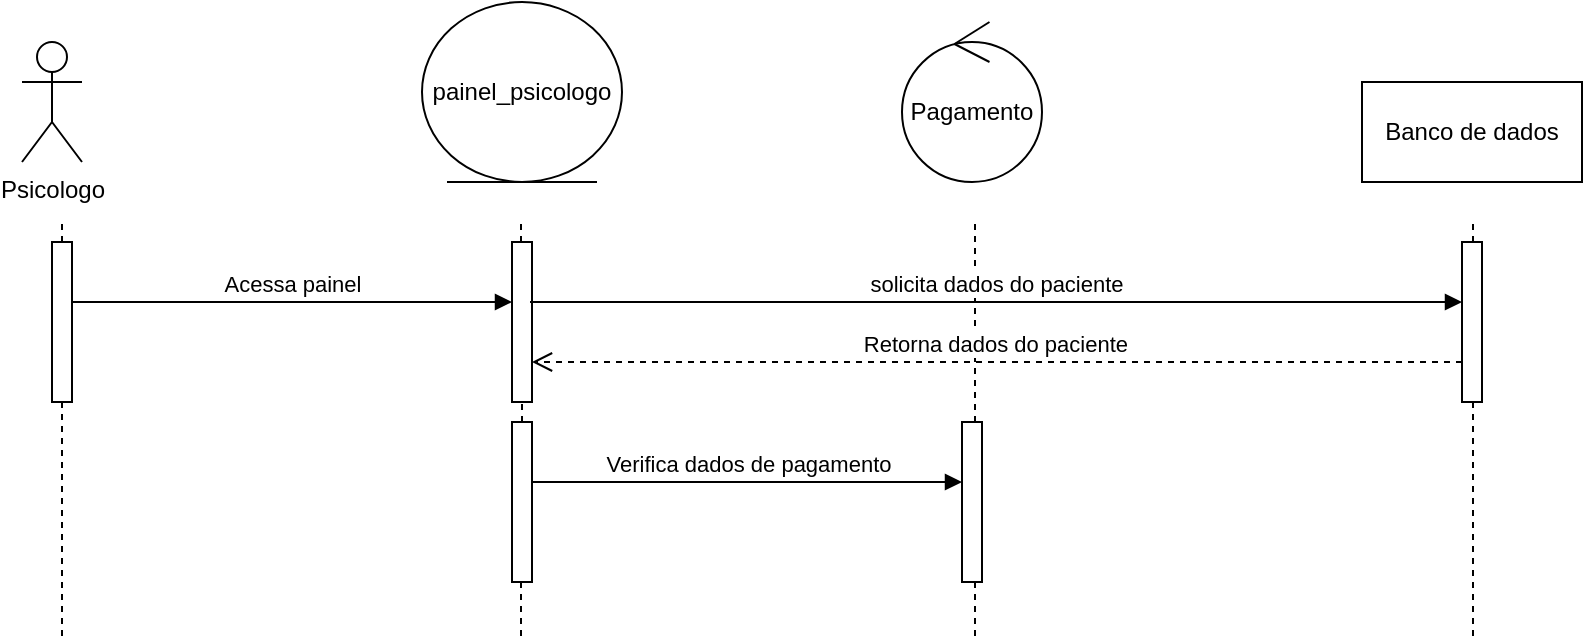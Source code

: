 <mxfile version="24.4.10" type="github">
  <diagram name="Página-1" id="ntQvPDr1d3oY-3dvAQGr">
    <mxGraphModel dx="880" dy="472" grid="1" gridSize="10" guides="1" tooltips="1" connect="1" arrows="1" fold="1" page="1" pageScale="1" pageWidth="827" pageHeight="1169" math="0" shadow="0">
      <root>
        <mxCell id="0" />
        <mxCell id="1" parent="0" />
        <mxCell id="KgxUwFuM-pQbP8eX5ghl-1" value="painel_psicologo" style="ellipse;shape=umlEntity;whiteSpace=wrap;html=1;" vertex="1" parent="1">
          <mxGeometry x="280" y="190" width="100" height="90" as="geometry" />
        </mxCell>
        <mxCell id="KgxUwFuM-pQbP8eX5ghl-2" value="Psicologo" style="shape=umlActor;verticalLabelPosition=bottom;verticalAlign=top;html=1;" vertex="1" parent="1">
          <mxGeometry x="80" y="210" width="30" height="60" as="geometry" />
        </mxCell>
        <mxCell id="KgxUwFuM-pQbP8eX5ghl-3" value="Pagamento" style="ellipse;shape=umlControl;whiteSpace=wrap;html=1;" vertex="1" parent="1">
          <mxGeometry x="520" y="200" width="70" height="80" as="geometry" />
        </mxCell>
        <mxCell id="KgxUwFuM-pQbP8eX5ghl-4" value="Banco de dados" style="html=1;whiteSpace=wrap;" vertex="1" parent="1">
          <mxGeometry x="750" y="230" width="110" height="50" as="geometry" />
        </mxCell>
        <mxCell id="KgxUwFuM-pQbP8eX5ghl-6" value="" style="endArrow=none;dashed=1;html=1;rounded=0;" edge="1" parent="1" source="KgxUwFuM-pQbP8eX5ghl-11">
          <mxGeometry width="50" height="50" relative="1" as="geometry">
            <mxPoint x="100" y="507" as="sourcePoint" />
            <mxPoint x="100" y="300" as="targetPoint" />
          </mxGeometry>
        </mxCell>
        <mxCell id="KgxUwFuM-pQbP8eX5ghl-7" value="" style="endArrow=none;dashed=1;html=1;rounded=0;" edge="1" parent="1" source="KgxUwFuM-pQbP8eX5ghl-13">
          <mxGeometry width="50" height="50" relative="1" as="geometry">
            <mxPoint x="329.5" y="507" as="sourcePoint" />
            <mxPoint x="329.5" y="300" as="targetPoint" />
          </mxGeometry>
        </mxCell>
        <mxCell id="KgxUwFuM-pQbP8eX5ghl-8" value="" style="endArrow=none;dashed=1;html=1;rounded=0;" edge="1" parent="1" source="KgxUwFuM-pQbP8eX5ghl-15">
          <mxGeometry width="50" height="50" relative="1" as="geometry">
            <mxPoint x="556.5" y="507" as="sourcePoint" />
            <mxPoint x="556.5" y="300" as="targetPoint" />
          </mxGeometry>
        </mxCell>
        <mxCell id="KgxUwFuM-pQbP8eX5ghl-9" value="" style="endArrow=none;dashed=1;html=1;rounded=0;" edge="1" parent="1" source="KgxUwFuM-pQbP8eX5ghl-17">
          <mxGeometry width="50" height="50" relative="1" as="geometry">
            <mxPoint x="805.5" y="507" as="sourcePoint" />
            <mxPoint x="805.5" y="300" as="targetPoint" />
          </mxGeometry>
        </mxCell>
        <mxCell id="KgxUwFuM-pQbP8eX5ghl-12" value="" style="endArrow=none;dashed=1;html=1;rounded=0;" edge="1" parent="1" target="KgxUwFuM-pQbP8eX5ghl-11">
          <mxGeometry width="50" height="50" relative="1" as="geometry">
            <mxPoint x="100" y="507" as="sourcePoint" />
            <mxPoint x="100" y="300" as="targetPoint" />
          </mxGeometry>
        </mxCell>
        <mxCell id="KgxUwFuM-pQbP8eX5ghl-11" value="" style="html=1;points=[[0,0,0,0,5],[0,1,0,0,-5],[1,0,0,0,5],[1,1,0,0,-5]];perimeter=orthogonalPerimeter;outlineConnect=0;targetShapes=umlLifeline;portConstraint=eastwest;newEdgeStyle={&quot;curved&quot;:0,&quot;rounded&quot;:0};" vertex="1" parent="1">
          <mxGeometry x="95" y="310" width="10" height="80" as="geometry" />
        </mxCell>
        <mxCell id="KgxUwFuM-pQbP8eX5ghl-14" value="" style="endArrow=none;dashed=1;html=1;rounded=0;" edge="1" parent="1" source="KgxUwFuM-pQbP8eX5ghl-21" target="KgxUwFuM-pQbP8eX5ghl-13">
          <mxGeometry width="50" height="50" relative="1" as="geometry">
            <mxPoint x="329.5" y="507" as="sourcePoint" />
            <mxPoint x="329.5" y="300" as="targetPoint" />
          </mxGeometry>
        </mxCell>
        <mxCell id="KgxUwFuM-pQbP8eX5ghl-13" value="" style="html=1;points=[[0,0,0,0,5],[0,1,0,0,-5],[1,0,0,0,5],[1,1,0,0,-5]];perimeter=orthogonalPerimeter;outlineConnect=0;targetShapes=umlLifeline;portConstraint=eastwest;newEdgeStyle={&quot;curved&quot;:0,&quot;rounded&quot;:0};" vertex="1" parent="1">
          <mxGeometry x="325" y="310" width="10" height="80" as="geometry" />
        </mxCell>
        <mxCell id="KgxUwFuM-pQbP8eX5ghl-16" value="" style="endArrow=none;dashed=1;html=1;rounded=0;" edge="1" parent="1" target="KgxUwFuM-pQbP8eX5ghl-15">
          <mxGeometry width="50" height="50" relative="1" as="geometry">
            <mxPoint x="556.5" y="507" as="sourcePoint" />
            <mxPoint x="556.5" y="300" as="targetPoint" />
          </mxGeometry>
        </mxCell>
        <mxCell id="KgxUwFuM-pQbP8eX5ghl-15" value="" style="html=1;points=[[0,0,0,0,5],[0,1,0,0,-5],[1,0,0,0,5],[1,1,0,0,-5]];perimeter=orthogonalPerimeter;outlineConnect=0;targetShapes=umlLifeline;portConstraint=eastwest;newEdgeStyle={&quot;curved&quot;:0,&quot;rounded&quot;:0};" vertex="1" parent="1">
          <mxGeometry x="550" y="400" width="10" height="80" as="geometry" />
        </mxCell>
        <mxCell id="KgxUwFuM-pQbP8eX5ghl-18" value="" style="endArrow=none;dashed=1;html=1;rounded=0;" edge="1" parent="1" target="KgxUwFuM-pQbP8eX5ghl-17">
          <mxGeometry width="50" height="50" relative="1" as="geometry">
            <mxPoint x="805.5" y="507" as="sourcePoint" />
            <mxPoint x="805.5" y="300" as="targetPoint" />
          </mxGeometry>
        </mxCell>
        <mxCell id="KgxUwFuM-pQbP8eX5ghl-17" value="" style="html=1;points=[[0,0,0,0,5],[0,1,0,0,-5],[1,0,0,0,5],[1,1,0,0,-5]];perimeter=orthogonalPerimeter;outlineConnect=0;targetShapes=umlLifeline;portConstraint=eastwest;newEdgeStyle={&quot;curved&quot;:0,&quot;rounded&quot;:0};" vertex="1" parent="1">
          <mxGeometry x="800" y="310" width="10" height="80" as="geometry" />
        </mxCell>
        <mxCell id="KgxUwFuM-pQbP8eX5ghl-19" value="Acessa painel" style="html=1;verticalAlign=bottom;endArrow=block;curved=0;rounded=0;" edge="1" parent="1" target="KgxUwFuM-pQbP8eX5ghl-13">
          <mxGeometry width="80" relative="1" as="geometry">
            <mxPoint x="105" y="340" as="sourcePoint" />
            <mxPoint x="185" y="340" as="targetPoint" />
          </mxGeometry>
        </mxCell>
        <mxCell id="KgxUwFuM-pQbP8eX5ghl-20" value="solicita dados do paciente" style="html=1;verticalAlign=bottom;endArrow=block;curved=0;rounded=0;" edge="1" parent="1" target="KgxUwFuM-pQbP8eX5ghl-17">
          <mxGeometry width="80" relative="1" as="geometry">
            <mxPoint x="334" y="340" as="sourcePoint" />
            <mxPoint x="414" y="340" as="targetPoint" />
          </mxGeometry>
        </mxCell>
        <mxCell id="KgxUwFuM-pQbP8eX5ghl-22" value="" style="endArrow=none;dashed=1;html=1;rounded=0;" edge="1" parent="1" target="KgxUwFuM-pQbP8eX5ghl-21">
          <mxGeometry width="50" height="50" relative="1" as="geometry">
            <mxPoint x="329.5" y="507" as="sourcePoint" />
            <mxPoint x="330" y="390" as="targetPoint" />
          </mxGeometry>
        </mxCell>
        <mxCell id="KgxUwFuM-pQbP8eX5ghl-21" value="" style="html=1;points=[[0,0,0,0,5],[0,1,0,0,-5],[1,0,0,0,5],[1,1,0,0,-5]];perimeter=orthogonalPerimeter;outlineConnect=0;targetShapes=umlLifeline;portConstraint=eastwest;newEdgeStyle={&quot;curved&quot;:0,&quot;rounded&quot;:0};" vertex="1" parent="1">
          <mxGeometry x="325" y="400" width="10" height="80" as="geometry" />
        </mxCell>
        <mxCell id="KgxUwFuM-pQbP8eX5ghl-23" value="Verifica dados de pagamento" style="html=1;verticalAlign=bottom;endArrow=block;curved=0;rounded=0;" edge="1" parent="1" target="KgxUwFuM-pQbP8eX5ghl-15">
          <mxGeometry width="80" relative="1" as="geometry">
            <mxPoint x="335" y="430" as="sourcePoint" />
            <mxPoint x="415" y="430" as="targetPoint" />
          </mxGeometry>
        </mxCell>
        <mxCell id="KgxUwFuM-pQbP8eX5ghl-24" value="Retorna dados do paciente&amp;nbsp;" style="html=1;verticalAlign=bottom;endArrow=open;dashed=1;endSize=8;curved=0;rounded=0;" edge="1" parent="1" source="KgxUwFuM-pQbP8eX5ghl-17">
          <mxGeometry relative="1" as="geometry">
            <mxPoint x="415" y="370" as="sourcePoint" />
            <mxPoint x="335" y="370" as="targetPoint" />
          </mxGeometry>
        </mxCell>
      </root>
    </mxGraphModel>
  </diagram>
</mxfile>
